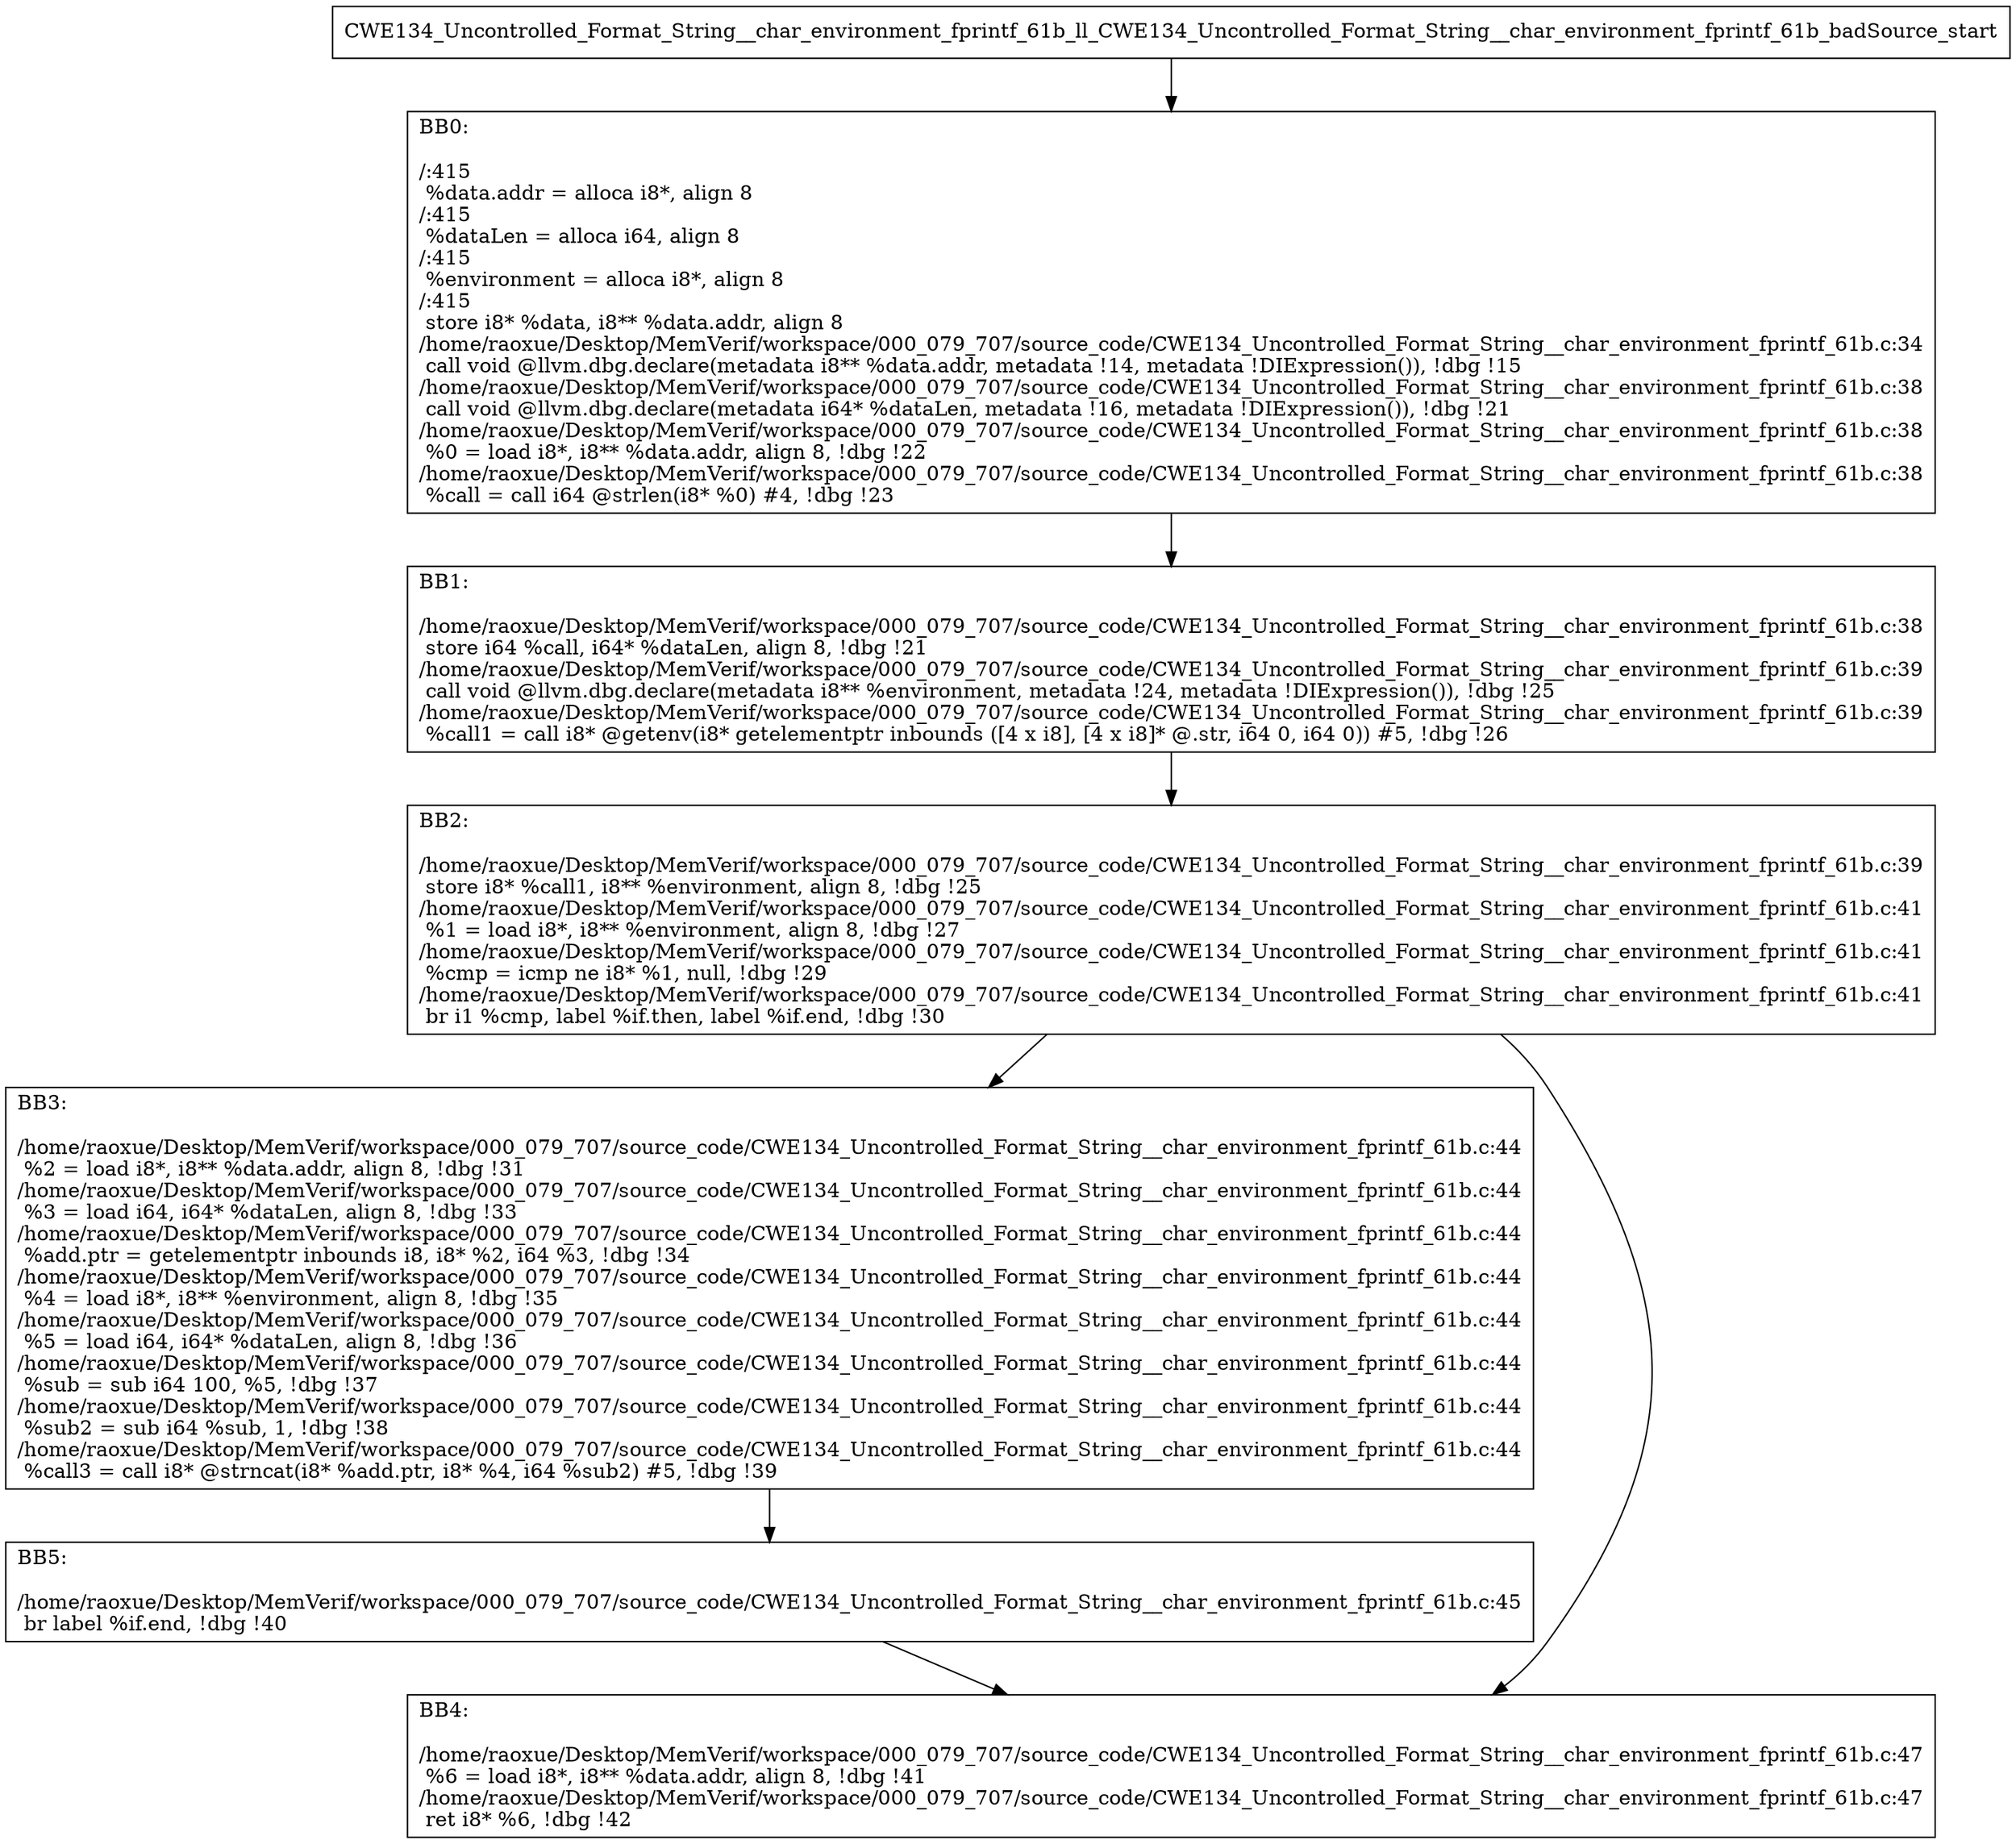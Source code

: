 digraph "CFG for'CWE134_Uncontrolled_Format_String__char_environment_fprintf_61b_ll_CWE134_Uncontrolled_Format_String__char_environment_fprintf_61b_badSource' function" {
	BBCWE134_Uncontrolled_Format_String__char_environment_fprintf_61b_ll_CWE134_Uncontrolled_Format_String__char_environment_fprintf_61b_badSource_start[shape=record,label="{CWE134_Uncontrolled_Format_String__char_environment_fprintf_61b_ll_CWE134_Uncontrolled_Format_String__char_environment_fprintf_61b_badSource_start}"];
	BBCWE134_Uncontrolled_Format_String__char_environment_fprintf_61b_ll_CWE134_Uncontrolled_Format_String__char_environment_fprintf_61b_badSource_start-> CWE134_Uncontrolled_Format_String__char_environment_fprintf_61b_ll_CWE134_Uncontrolled_Format_String__char_environment_fprintf_61b_badSourceBB0;
	CWE134_Uncontrolled_Format_String__char_environment_fprintf_61b_ll_CWE134_Uncontrolled_Format_String__char_environment_fprintf_61b_badSourceBB0 [shape=record, label="{BB0:\l\l/:415\l
  %data.addr = alloca i8*, align 8\l
/:415\l
  %dataLen = alloca i64, align 8\l
/:415\l
  %environment = alloca i8*, align 8\l
/:415\l
  store i8* %data, i8** %data.addr, align 8\l
/home/raoxue/Desktop/MemVerif/workspace/000_079_707/source_code/CWE134_Uncontrolled_Format_String__char_environment_fprintf_61b.c:34\l
  call void @llvm.dbg.declare(metadata i8** %data.addr, metadata !14, metadata !DIExpression()), !dbg !15\l
/home/raoxue/Desktop/MemVerif/workspace/000_079_707/source_code/CWE134_Uncontrolled_Format_String__char_environment_fprintf_61b.c:38\l
  call void @llvm.dbg.declare(metadata i64* %dataLen, metadata !16, metadata !DIExpression()), !dbg !21\l
/home/raoxue/Desktop/MemVerif/workspace/000_079_707/source_code/CWE134_Uncontrolled_Format_String__char_environment_fprintf_61b.c:38\l
  %0 = load i8*, i8** %data.addr, align 8, !dbg !22\l
/home/raoxue/Desktop/MemVerif/workspace/000_079_707/source_code/CWE134_Uncontrolled_Format_String__char_environment_fprintf_61b.c:38\l
  %call = call i64 @strlen(i8* %0) #4, !dbg !23\l
}"];
	CWE134_Uncontrolled_Format_String__char_environment_fprintf_61b_ll_CWE134_Uncontrolled_Format_String__char_environment_fprintf_61b_badSourceBB0-> CWE134_Uncontrolled_Format_String__char_environment_fprintf_61b_ll_CWE134_Uncontrolled_Format_String__char_environment_fprintf_61b_badSourceBB1;
	CWE134_Uncontrolled_Format_String__char_environment_fprintf_61b_ll_CWE134_Uncontrolled_Format_String__char_environment_fprintf_61b_badSourceBB1 [shape=record, label="{BB1:\l\l/home/raoxue/Desktop/MemVerif/workspace/000_079_707/source_code/CWE134_Uncontrolled_Format_String__char_environment_fprintf_61b.c:38\l
  store i64 %call, i64* %dataLen, align 8, !dbg !21\l
/home/raoxue/Desktop/MemVerif/workspace/000_079_707/source_code/CWE134_Uncontrolled_Format_String__char_environment_fprintf_61b.c:39\l
  call void @llvm.dbg.declare(metadata i8** %environment, metadata !24, metadata !DIExpression()), !dbg !25\l
/home/raoxue/Desktop/MemVerif/workspace/000_079_707/source_code/CWE134_Uncontrolled_Format_String__char_environment_fprintf_61b.c:39\l
  %call1 = call i8* @getenv(i8* getelementptr inbounds ([4 x i8], [4 x i8]* @.str, i64 0, i64 0)) #5, !dbg !26\l
}"];
	CWE134_Uncontrolled_Format_String__char_environment_fprintf_61b_ll_CWE134_Uncontrolled_Format_String__char_environment_fprintf_61b_badSourceBB1-> CWE134_Uncontrolled_Format_String__char_environment_fprintf_61b_ll_CWE134_Uncontrolled_Format_String__char_environment_fprintf_61b_badSourceBB2;
	CWE134_Uncontrolled_Format_String__char_environment_fprintf_61b_ll_CWE134_Uncontrolled_Format_String__char_environment_fprintf_61b_badSourceBB2 [shape=record, label="{BB2:\l\l/home/raoxue/Desktop/MemVerif/workspace/000_079_707/source_code/CWE134_Uncontrolled_Format_String__char_environment_fprintf_61b.c:39\l
  store i8* %call1, i8** %environment, align 8, !dbg !25\l
/home/raoxue/Desktop/MemVerif/workspace/000_079_707/source_code/CWE134_Uncontrolled_Format_String__char_environment_fprintf_61b.c:41\l
  %1 = load i8*, i8** %environment, align 8, !dbg !27\l
/home/raoxue/Desktop/MemVerif/workspace/000_079_707/source_code/CWE134_Uncontrolled_Format_String__char_environment_fprintf_61b.c:41\l
  %cmp = icmp ne i8* %1, null, !dbg !29\l
/home/raoxue/Desktop/MemVerif/workspace/000_079_707/source_code/CWE134_Uncontrolled_Format_String__char_environment_fprintf_61b.c:41\l
  br i1 %cmp, label %if.then, label %if.end, !dbg !30\l
}"];
	CWE134_Uncontrolled_Format_String__char_environment_fprintf_61b_ll_CWE134_Uncontrolled_Format_String__char_environment_fprintf_61b_badSourceBB2-> CWE134_Uncontrolled_Format_String__char_environment_fprintf_61b_ll_CWE134_Uncontrolled_Format_String__char_environment_fprintf_61b_badSourceBB3;
	CWE134_Uncontrolled_Format_String__char_environment_fprintf_61b_ll_CWE134_Uncontrolled_Format_String__char_environment_fprintf_61b_badSourceBB2-> CWE134_Uncontrolled_Format_String__char_environment_fprintf_61b_ll_CWE134_Uncontrolled_Format_String__char_environment_fprintf_61b_badSourceBB4;
	CWE134_Uncontrolled_Format_String__char_environment_fprintf_61b_ll_CWE134_Uncontrolled_Format_String__char_environment_fprintf_61b_badSourceBB3 [shape=record, label="{BB3:\l\l/home/raoxue/Desktop/MemVerif/workspace/000_079_707/source_code/CWE134_Uncontrolled_Format_String__char_environment_fprintf_61b.c:44\l
  %2 = load i8*, i8** %data.addr, align 8, !dbg !31\l
/home/raoxue/Desktop/MemVerif/workspace/000_079_707/source_code/CWE134_Uncontrolled_Format_String__char_environment_fprintf_61b.c:44\l
  %3 = load i64, i64* %dataLen, align 8, !dbg !33\l
/home/raoxue/Desktop/MemVerif/workspace/000_079_707/source_code/CWE134_Uncontrolled_Format_String__char_environment_fprintf_61b.c:44\l
  %add.ptr = getelementptr inbounds i8, i8* %2, i64 %3, !dbg !34\l
/home/raoxue/Desktop/MemVerif/workspace/000_079_707/source_code/CWE134_Uncontrolled_Format_String__char_environment_fprintf_61b.c:44\l
  %4 = load i8*, i8** %environment, align 8, !dbg !35\l
/home/raoxue/Desktop/MemVerif/workspace/000_079_707/source_code/CWE134_Uncontrolled_Format_String__char_environment_fprintf_61b.c:44\l
  %5 = load i64, i64* %dataLen, align 8, !dbg !36\l
/home/raoxue/Desktop/MemVerif/workspace/000_079_707/source_code/CWE134_Uncontrolled_Format_String__char_environment_fprintf_61b.c:44\l
  %sub = sub i64 100, %5, !dbg !37\l
/home/raoxue/Desktop/MemVerif/workspace/000_079_707/source_code/CWE134_Uncontrolled_Format_String__char_environment_fprintf_61b.c:44\l
  %sub2 = sub i64 %sub, 1, !dbg !38\l
/home/raoxue/Desktop/MemVerif/workspace/000_079_707/source_code/CWE134_Uncontrolled_Format_String__char_environment_fprintf_61b.c:44\l
  %call3 = call i8* @strncat(i8* %add.ptr, i8* %4, i64 %sub2) #5, !dbg !39\l
}"];
	CWE134_Uncontrolled_Format_String__char_environment_fprintf_61b_ll_CWE134_Uncontrolled_Format_String__char_environment_fprintf_61b_badSourceBB3-> CWE134_Uncontrolled_Format_String__char_environment_fprintf_61b_ll_CWE134_Uncontrolled_Format_String__char_environment_fprintf_61b_badSourceBB5;
	CWE134_Uncontrolled_Format_String__char_environment_fprintf_61b_ll_CWE134_Uncontrolled_Format_String__char_environment_fprintf_61b_badSourceBB5 [shape=record, label="{BB5:\l\l/home/raoxue/Desktop/MemVerif/workspace/000_079_707/source_code/CWE134_Uncontrolled_Format_String__char_environment_fprintf_61b.c:45\l
  br label %if.end, !dbg !40\l
}"];
	CWE134_Uncontrolled_Format_String__char_environment_fprintf_61b_ll_CWE134_Uncontrolled_Format_String__char_environment_fprintf_61b_badSourceBB5-> CWE134_Uncontrolled_Format_String__char_environment_fprintf_61b_ll_CWE134_Uncontrolled_Format_String__char_environment_fprintf_61b_badSourceBB4;
	CWE134_Uncontrolled_Format_String__char_environment_fprintf_61b_ll_CWE134_Uncontrolled_Format_String__char_environment_fprintf_61b_badSourceBB4 [shape=record, label="{BB4:\l\l/home/raoxue/Desktop/MemVerif/workspace/000_079_707/source_code/CWE134_Uncontrolled_Format_String__char_environment_fprintf_61b.c:47\l
  %6 = load i8*, i8** %data.addr, align 8, !dbg !41\l
/home/raoxue/Desktop/MemVerif/workspace/000_079_707/source_code/CWE134_Uncontrolled_Format_String__char_environment_fprintf_61b.c:47\l
  ret i8* %6, !dbg !42\l
}"];
}
